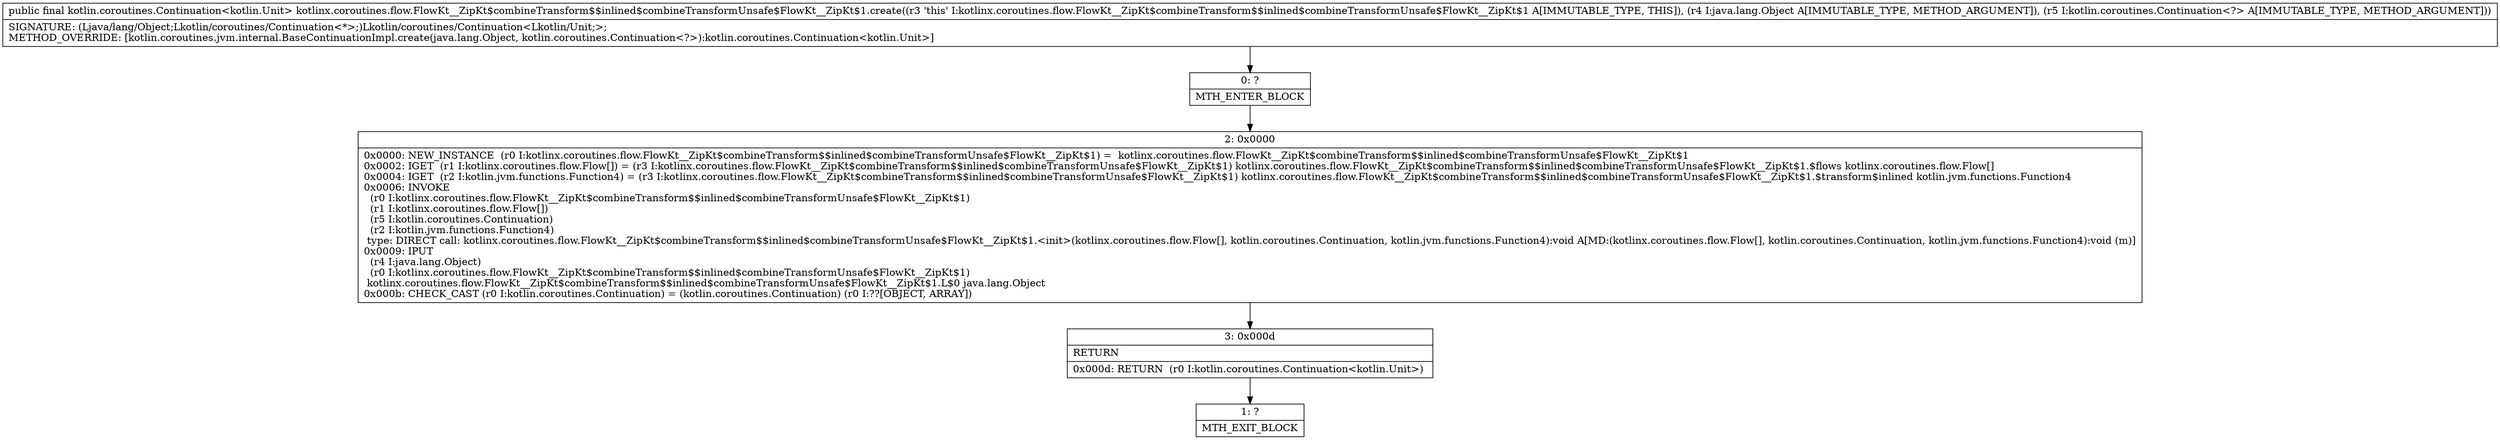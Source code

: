 digraph "CFG forkotlinx.coroutines.flow.FlowKt__ZipKt$combineTransform$$inlined$combineTransformUnsafe$FlowKt__ZipKt$1.create(Ljava\/lang\/Object;Lkotlin\/coroutines\/Continuation;)Lkotlin\/coroutines\/Continuation;" {
Node_0 [shape=record,label="{0\:\ ?|MTH_ENTER_BLOCK\l}"];
Node_2 [shape=record,label="{2\:\ 0x0000|0x0000: NEW_INSTANCE  (r0 I:kotlinx.coroutines.flow.FlowKt__ZipKt$combineTransform$$inlined$combineTransformUnsafe$FlowKt__ZipKt$1) =  kotlinx.coroutines.flow.FlowKt__ZipKt$combineTransform$$inlined$combineTransformUnsafe$FlowKt__ZipKt$1 \l0x0002: IGET  (r1 I:kotlinx.coroutines.flow.Flow[]) = (r3 I:kotlinx.coroutines.flow.FlowKt__ZipKt$combineTransform$$inlined$combineTransformUnsafe$FlowKt__ZipKt$1) kotlinx.coroutines.flow.FlowKt__ZipKt$combineTransform$$inlined$combineTransformUnsafe$FlowKt__ZipKt$1.$flows kotlinx.coroutines.flow.Flow[] \l0x0004: IGET  (r2 I:kotlin.jvm.functions.Function4) = (r3 I:kotlinx.coroutines.flow.FlowKt__ZipKt$combineTransform$$inlined$combineTransformUnsafe$FlowKt__ZipKt$1) kotlinx.coroutines.flow.FlowKt__ZipKt$combineTransform$$inlined$combineTransformUnsafe$FlowKt__ZipKt$1.$transform$inlined kotlin.jvm.functions.Function4 \l0x0006: INVOKE  \l  (r0 I:kotlinx.coroutines.flow.FlowKt__ZipKt$combineTransform$$inlined$combineTransformUnsafe$FlowKt__ZipKt$1)\l  (r1 I:kotlinx.coroutines.flow.Flow[])\l  (r5 I:kotlin.coroutines.Continuation)\l  (r2 I:kotlin.jvm.functions.Function4)\l type: DIRECT call: kotlinx.coroutines.flow.FlowKt__ZipKt$combineTransform$$inlined$combineTransformUnsafe$FlowKt__ZipKt$1.\<init\>(kotlinx.coroutines.flow.Flow[], kotlin.coroutines.Continuation, kotlin.jvm.functions.Function4):void A[MD:(kotlinx.coroutines.flow.Flow[], kotlin.coroutines.Continuation, kotlin.jvm.functions.Function4):void (m)]\l0x0009: IPUT  \l  (r4 I:java.lang.Object)\l  (r0 I:kotlinx.coroutines.flow.FlowKt__ZipKt$combineTransform$$inlined$combineTransformUnsafe$FlowKt__ZipKt$1)\l kotlinx.coroutines.flow.FlowKt__ZipKt$combineTransform$$inlined$combineTransformUnsafe$FlowKt__ZipKt$1.L$0 java.lang.Object \l0x000b: CHECK_CAST (r0 I:kotlin.coroutines.Continuation) = (kotlin.coroutines.Continuation) (r0 I:??[OBJECT, ARRAY]) \l}"];
Node_3 [shape=record,label="{3\:\ 0x000d|RETURN\l|0x000d: RETURN  (r0 I:kotlin.coroutines.Continuation\<kotlin.Unit\>) \l}"];
Node_1 [shape=record,label="{1\:\ ?|MTH_EXIT_BLOCK\l}"];
MethodNode[shape=record,label="{public final kotlin.coroutines.Continuation\<kotlin.Unit\> kotlinx.coroutines.flow.FlowKt__ZipKt$combineTransform$$inlined$combineTransformUnsafe$FlowKt__ZipKt$1.create((r3 'this' I:kotlinx.coroutines.flow.FlowKt__ZipKt$combineTransform$$inlined$combineTransformUnsafe$FlowKt__ZipKt$1 A[IMMUTABLE_TYPE, THIS]), (r4 I:java.lang.Object A[IMMUTABLE_TYPE, METHOD_ARGUMENT]), (r5 I:kotlin.coroutines.Continuation\<?\> A[IMMUTABLE_TYPE, METHOD_ARGUMENT]))  | SIGNATURE: (Ljava\/lang\/Object;Lkotlin\/coroutines\/Continuation\<*\>;)Lkotlin\/coroutines\/Continuation\<Lkotlin\/Unit;\>;\lMETHOD_OVERRIDE: [kotlin.coroutines.jvm.internal.BaseContinuationImpl.create(java.lang.Object, kotlin.coroutines.Continuation\<?\>):kotlin.coroutines.Continuation\<kotlin.Unit\>]\l}"];
MethodNode -> Node_0;Node_0 -> Node_2;
Node_2 -> Node_3;
Node_3 -> Node_1;
}


